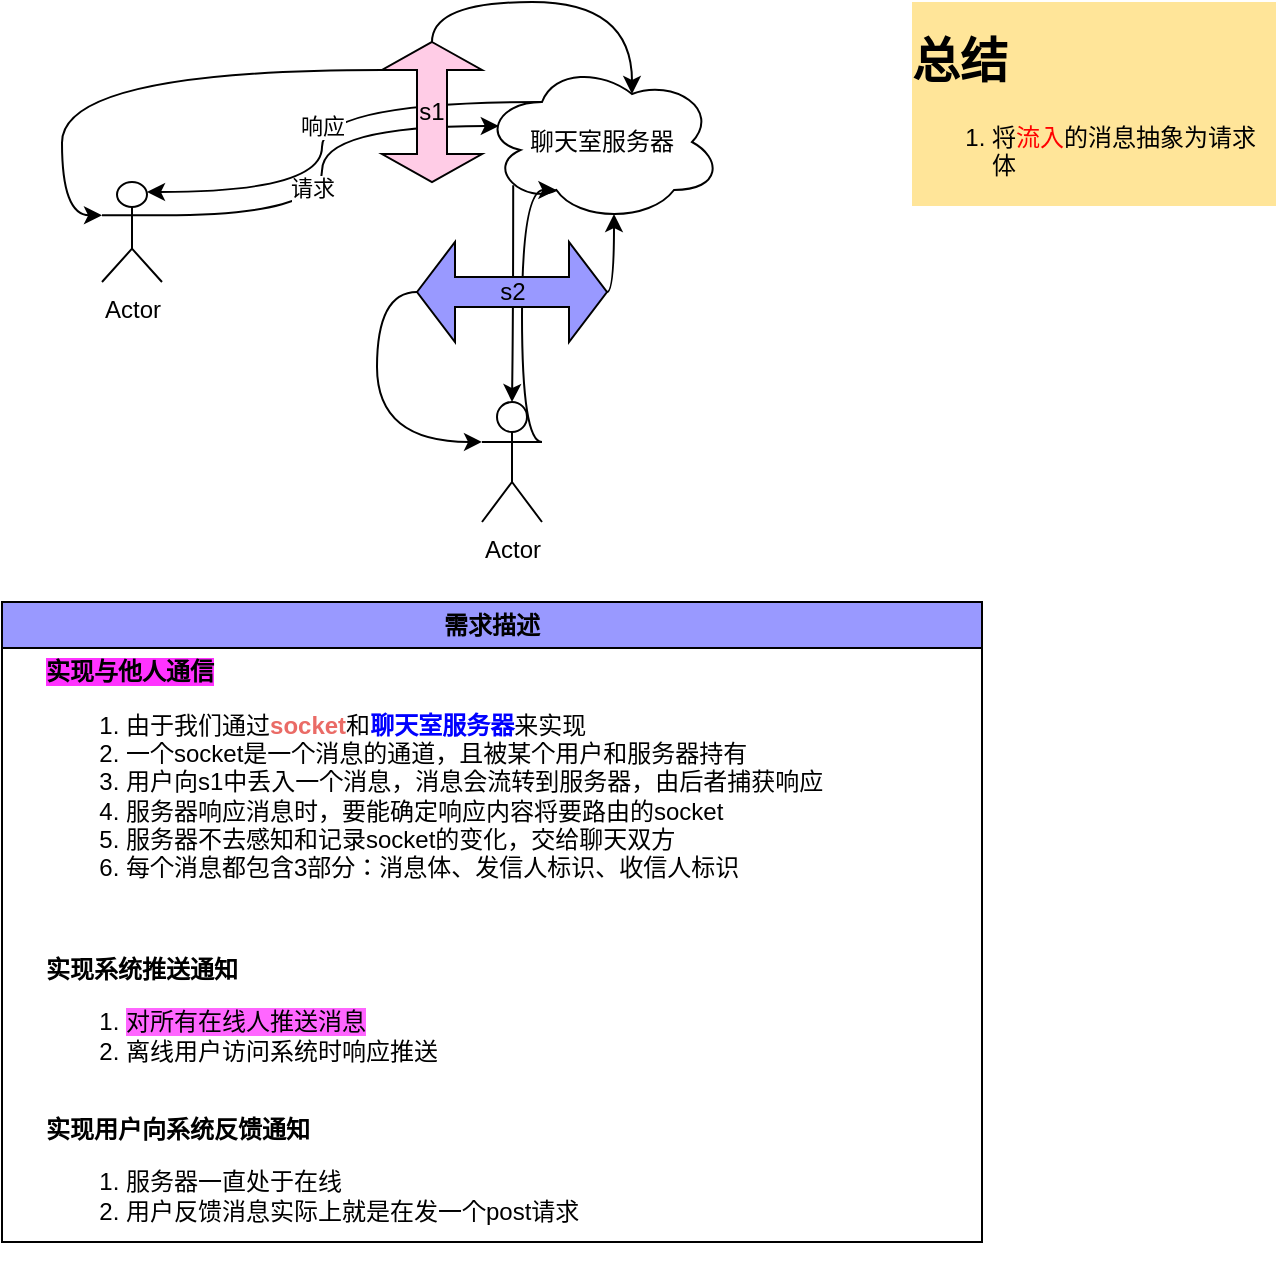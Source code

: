 <mxfile version="20.6.0" type="github">
  <diagram id="fRIpAdz6N3vAGDX00ZCz" name="第 1 页">
    <mxGraphModel dx="1422" dy="754" grid="1" gridSize="10" guides="1" tooltips="1" connect="1" arrows="1" fold="1" page="1" pageScale="1" pageWidth="827" pageHeight="1169" math="0" shadow="0">
      <root>
        <mxCell id="0" />
        <mxCell id="1" parent="0" />
        <mxCell id="U0PzUDMDkCqBNm40wLVW-11" style="edgeStyle=orthogonalEdgeStyle;curved=1;orthogonalLoop=1;jettySize=auto;html=1;exitX=1;exitY=0.333;exitDx=0;exitDy=0;exitPerimeter=0;entryX=0.07;entryY=0.4;entryDx=0;entryDy=0;entryPerimeter=0;" edge="1" parent="1" source="U0PzUDMDkCqBNm40wLVW-1" target="U0PzUDMDkCqBNm40wLVW-2">
          <mxGeometry relative="1" as="geometry" />
        </mxCell>
        <mxCell id="U0PzUDMDkCqBNm40wLVW-23" value="请求" style="edgeLabel;html=1;align=center;verticalAlign=middle;resizable=0;points=[];" vertex="1" connectable="0" parent="U0PzUDMDkCqBNm40wLVW-11">
          <mxGeometry x="-0.124" y="5" relative="1" as="geometry">
            <mxPoint as="offset" />
          </mxGeometry>
        </mxCell>
        <mxCell id="U0PzUDMDkCqBNm40wLVW-1" value="Actor" style="shape=umlActor;verticalLabelPosition=bottom;verticalAlign=top;html=1;outlineConnect=0;" vertex="1" parent="1">
          <mxGeometry x="120" y="190" width="30" height="50" as="geometry" />
        </mxCell>
        <mxCell id="U0PzUDMDkCqBNm40wLVW-7" value="响应" style="edgeStyle=orthogonalEdgeStyle;curved=1;orthogonalLoop=1;jettySize=auto;html=1;exitX=0.25;exitY=0.25;exitDx=0;exitDy=0;exitPerimeter=0;entryX=0.75;entryY=0.1;entryDx=0;entryDy=0;entryPerimeter=0;startArrow=none;" edge="1" parent="1" source="U0PzUDMDkCqBNm40wLVW-2" target="U0PzUDMDkCqBNm40wLVW-1">
          <mxGeometry relative="1" as="geometry" />
        </mxCell>
        <mxCell id="U0PzUDMDkCqBNm40wLVW-10" style="edgeStyle=orthogonalEdgeStyle;curved=1;orthogonalLoop=1;jettySize=auto;html=1;exitX=0.13;exitY=0.77;exitDx=0;exitDy=0;exitPerimeter=0;" edge="1" parent="1" source="U0PzUDMDkCqBNm40wLVW-2" target="U0PzUDMDkCqBNm40wLVW-3">
          <mxGeometry relative="1" as="geometry" />
        </mxCell>
        <mxCell id="U0PzUDMDkCqBNm40wLVW-2" value="聊天室服务器" style="ellipse;shape=cloud;whiteSpace=wrap;html=1;" vertex="1" parent="1">
          <mxGeometry x="310" y="130" width="120" height="80" as="geometry" />
        </mxCell>
        <mxCell id="U0PzUDMDkCqBNm40wLVW-6" style="edgeStyle=orthogonalEdgeStyle;curved=1;orthogonalLoop=1;jettySize=auto;html=1;exitX=1;exitY=0.333;exitDx=0;exitDy=0;exitPerimeter=0;entryX=0.31;entryY=0.8;entryDx=0;entryDy=0;entryPerimeter=0;" edge="1" parent="1" source="U0PzUDMDkCqBNm40wLVW-3" target="U0PzUDMDkCqBNm40wLVW-2">
          <mxGeometry relative="1" as="geometry">
            <Array as="points">
              <mxPoint x="330" y="320" />
              <mxPoint x="330" y="194" />
            </Array>
          </mxGeometry>
        </mxCell>
        <mxCell id="U0PzUDMDkCqBNm40wLVW-3" value="Actor" style="shape=umlActor;verticalLabelPosition=bottom;verticalAlign=top;html=1;outlineConnect=0;" vertex="1" parent="1">
          <mxGeometry x="310" y="300" width="30" height="60" as="geometry" />
        </mxCell>
        <mxCell id="U0PzUDMDkCqBNm40wLVW-24" style="edgeStyle=orthogonalEdgeStyle;curved=1;orthogonalLoop=1;jettySize=auto;html=1;exitX=0;exitY=0.5;exitDx=0;exitDy=0;exitPerimeter=0;entryX=0.625;entryY=0.2;entryDx=0;entryDy=0;entryPerimeter=0;" edge="1" parent="1" source="U0PzUDMDkCqBNm40wLVW-18" target="U0PzUDMDkCqBNm40wLVW-2">
          <mxGeometry relative="1" as="geometry" />
        </mxCell>
        <mxCell id="U0PzUDMDkCqBNm40wLVW-28" style="edgeStyle=orthogonalEdgeStyle;curved=1;orthogonalLoop=1;jettySize=auto;html=1;exitX=0;exitY=0;exitDx=14;exitDy=50;exitPerimeter=0;entryX=0;entryY=0.333;entryDx=0;entryDy=0;entryPerimeter=0;" edge="1" parent="1" source="U0PzUDMDkCqBNm40wLVW-18" target="U0PzUDMDkCqBNm40wLVW-1">
          <mxGeometry relative="1" as="geometry" />
        </mxCell>
        <mxCell id="U0PzUDMDkCqBNm40wLVW-18" value="s1" style="shape=doubleArrow;direction=south;whiteSpace=wrap;html=1;fillColor=#FFCCE6;" vertex="1" parent="1">
          <mxGeometry x="260" y="120" width="50" height="70" as="geometry" />
        </mxCell>
        <mxCell id="U0PzUDMDkCqBNm40wLVW-25" style="edgeStyle=orthogonalEdgeStyle;curved=1;orthogonalLoop=1;jettySize=auto;html=1;exitX=1;exitY=0.5;exitDx=0;exitDy=0;exitPerimeter=0;entryX=0.55;entryY=0.95;entryDx=0;entryDy=0;entryPerimeter=0;" edge="1" parent="1" source="U0PzUDMDkCqBNm40wLVW-22" target="U0PzUDMDkCqBNm40wLVW-2">
          <mxGeometry relative="1" as="geometry" />
        </mxCell>
        <mxCell id="U0PzUDMDkCqBNm40wLVW-27" style="edgeStyle=orthogonalEdgeStyle;curved=1;orthogonalLoop=1;jettySize=auto;html=1;exitX=0;exitY=0.5;exitDx=0;exitDy=0;exitPerimeter=0;entryX=0;entryY=0.333;entryDx=0;entryDy=0;entryPerimeter=0;" edge="1" parent="1" source="U0PzUDMDkCqBNm40wLVW-22" target="U0PzUDMDkCqBNm40wLVW-3">
          <mxGeometry relative="1" as="geometry" />
        </mxCell>
        <mxCell id="U0PzUDMDkCqBNm40wLVW-22" value="s2" style="shape=doubleArrow;whiteSpace=wrap;html=1;fillColor=#9999FF;" vertex="1" parent="1">
          <mxGeometry x="277.5" y="220" width="95" height="50" as="geometry" />
        </mxCell>
        <mxCell id="U0PzUDMDkCqBNm40wLVW-29" value="需求描述" style="swimlane;whiteSpace=wrap;html=1;fillColor=#9999FF;" vertex="1" parent="1">
          <mxGeometry x="70" y="400" width="490" height="320" as="geometry">
            <mxRectangle x="70" y="400" width="90" height="30" as="alternateBounds" />
          </mxGeometry>
        </mxCell>
        <mxCell id="U0PzUDMDkCqBNm40wLVW-31" value="&lt;b style=&quot;background-color: rgb(255, 51, 255);&quot;&gt;实现与他人通信&lt;/b&gt;&lt;br&gt;&lt;ol&gt;&lt;li&gt;&lt;span style=&quot;background-color: initial;&quot;&gt;由于我们通过&lt;b&gt;&lt;font color=&quot;#ea6b66&quot;&gt;socket&lt;/font&gt;&lt;/b&gt;和&lt;font color=&quot;#0000ff&quot;&gt;&lt;b&gt;聊天室服务器&lt;/b&gt;&lt;/font&gt;来实现&lt;/span&gt;&lt;/li&gt;&lt;li&gt;&lt;span style=&quot;background-color: initial;&quot;&gt;一个socket是一个消息的通道，且被某个用户和服务器持有&lt;/span&gt;&lt;/li&gt;&lt;li&gt;&lt;span style=&quot;background-color: initial;&quot;&gt;用户向s1中丢入一个消息，消息会流转到服务器，由后者捕获响应&lt;/span&gt;&lt;/li&gt;&lt;li&gt;&lt;span style=&quot;background-color: initial;&quot;&gt;服务器响应消息时，要能确定响应内容将要路由的socket&lt;/span&gt;&lt;/li&gt;&lt;li&gt;&lt;span style=&quot;background-color: initial;&quot;&gt;服务器不去感知和记录socket的变化，交给聊天双方&lt;/span&gt;&lt;/li&gt;&lt;li&gt;&lt;span style=&quot;background-color: initial;&quot;&gt;每个消息都包含3部分：消息体、发信人标识、收信人标识&lt;/span&gt;&lt;/li&gt;&lt;/ol&gt;" style="text;html=1;align=left;verticalAlign=middle;resizable=0;points=[];autosize=1;strokeColor=none;fillColor=none;" vertex="1" parent="U0PzUDMDkCqBNm40wLVW-29">
          <mxGeometry x="20" y="20" width="410" height="140" as="geometry" />
        </mxCell>
        <mxCell id="U0PzUDMDkCqBNm40wLVW-33" value="&lt;b style=&quot;background-color: initial; color: rgb(0, 0, 255); text-align: center;&quot;&gt;&lt;font color=&quot;#000000&quot;&gt;实现系统推送通知&lt;/font&gt;&lt;/b&gt;&lt;br&gt;&lt;ol&gt;&lt;li&gt;&lt;span style=&quot;background-color: rgb(255, 102, 255);&quot;&gt;对所有在线人推送消息&lt;/span&gt;&lt;/li&gt;&lt;li&gt;离线用户访问系统时响应推送&lt;/li&gt;&lt;/ol&gt;" style="text;html=1;align=left;verticalAlign=middle;resizable=0;points=[];autosize=1;strokeColor=none;fillColor=none;fontColor=#000000;" vertex="1" parent="U0PzUDMDkCqBNm40wLVW-29">
          <mxGeometry x="20" y="170" width="220" height="80" as="geometry" />
        </mxCell>
        <mxCell id="U0PzUDMDkCqBNm40wLVW-34" value="&lt;b style=&quot;background-color: initial; color: rgb(0, 0, 255); text-align: center;&quot;&gt;&lt;font color=&quot;#000000&quot;&gt;实现用户向系统反馈通知&lt;/font&gt;&lt;/b&gt;&lt;br&gt;&lt;ol&gt;&lt;li&gt;服务器一直处于在线&lt;/li&gt;&lt;li&gt;用户反馈消息实际上就是在发一个post请求&lt;/li&gt;&lt;/ol&gt;" style="text;html=1;align=left;verticalAlign=middle;resizable=0;points=[];autosize=1;strokeColor=none;fillColor=none;fontColor=#000000;" vertex="1" parent="U0PzUDMDkCqBNm40wLVW-29">
          <mxGeometry x="20" y="250" width="290" height="80" as="geometry" />
        </mxCell>
        <mxCell id="U0PzUDMDkCqBNm40wLVW-35" value="&lt;h1&gt;总结&lt;/h1&gt;&lt;div&gt;&lt;ol&gt;&lt;li&gt;将&lt;font color=&quot;#ff0000&quot;&gt;流入&lt;/font&gt;的消息抽象为请求体&lt;/li&gt;&lt;/ol&gt;&lt;/div&gt;" style="text;html=1;strokeColor=none;fillColor=none;spacing=5;spacingTop=-20;whiteSpace=wrap;overflow=hidden;rounded=1;labelBackgroundColor=#FFE599;fontColor=#000000;glass=1;" vertex="1" parent="1">
          <mxGeometry x="520" y="110" width="190" height="100" as="geometry" />
        </mxCell>
      </root>
    </mxGraphModel>
  </diagram>
</mxfile>

